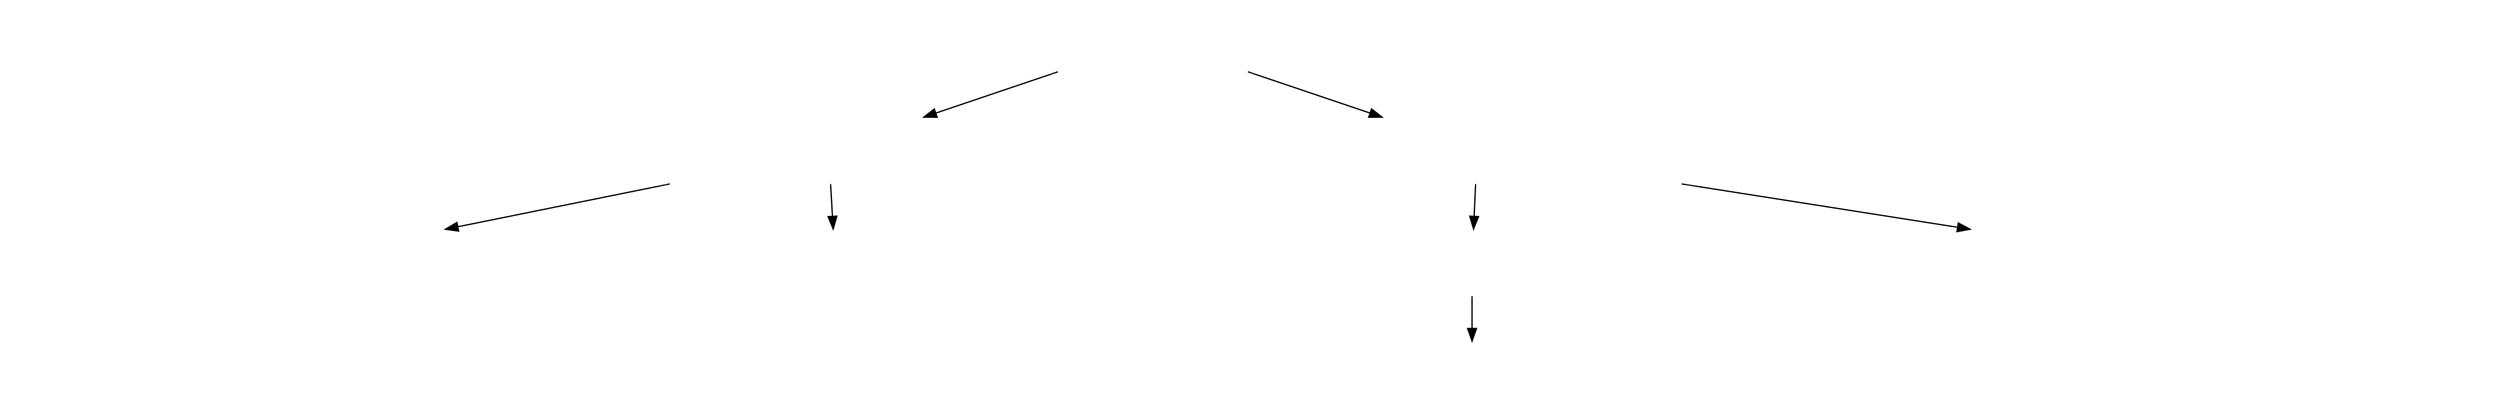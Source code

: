 digraph G {

node[shape=box, color="white", fontcolor="white"] { 

marschner03 [label="Marschner, S. R.; Jensen, H. W.; Cammarano, M.; Worley, S. & Hanrahan, P. 
Light scattering from human hair fibers 
ACM Trans. Graph., 2003, 22, 780-791
"]

dEon2011 [label = "d'Eon, E.; Francois, G.; Hill, M.; Letteri, J. & Aubry, J.-M. 
An Energy-Conserving Hair Reflectance Model 
Computer Graphics Forum, 2011, 30, 1181-1187"]

dEon2013 [label = "d’Eon , E.; Marschner, S. & Hanika, J. 
Importance sampling for physically-based hair fiber models 
SIGGRAPH Asia 2013 Technical Briefs, 2013"]

dEon2014 [label = "d'Eon , E.; Marschner, S. & Hanika, J.
A Fiber Scattering Model with Non-separable Lobes
ACM SIGGRAPH 2014 Talks, 2014, 46:1-46:1"]

yan2015 [label = "Yan, L.-Q.; Tseng, C.-W.; Jensen, H. W. & Ramamoorthi, R. 
Physically-accurate Fur Reflectance: Modeling, Measurement and Rendering 
ACM Trans. Graph., ACM, 2015, 34, 185:1-185:13"]

chiang2016 [label = "Chiang, M. J.-Y.; Bitterli, B.; Tappan, C. & Burley, B. 
A Practical and Controllable Hair and Fur Model for Production Path Tracing 
Comput. Graph. Forum, 2016, 35, 275-283"]

yan2017 [label = "Yan, L.-Q.; Jensen, H. W. & Ramamoorthi, R. 
An Efficient and Practical Near and Far Field Fur Reflectance Model 
ACM Trans. Graphics, 2017, 36"]

yan2017bis [label = "Yan, L.-Q.; Sun, W.; Jensen, H. W. & Ramamoorthi, R. 
A BSSRDF Model for Efficient Rendering of Fur with Global Illumination 
ACM Trans. Graph., ACM, 2017, 36, 208:1-208:13"]

}

bgcolor="transparent"

marschner03 -> dEon2011
dEon2011 -> dEon2013
dEon2011 -> dEon2014
marschner03 -> yan2015
yan2015 -> chiang2016
chiang2016 -> yan2017bis
yan2015 -> yan2017

}